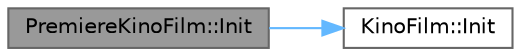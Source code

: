 digraph "PremiereKinoFilm::Init"
{
 // LATEX_PDF_SIZE
  bgcolor="transparent";
  edge [fontname=Helvetica,fontsize=10,labelfontname=Helvetica,labelfontsize=10];
  node [fontname=Helvetica,fontsize=10,shape=box,height=0.2,width=0.4];
  rankdir="LR";
  Node1 [id="Node000001",label="PremiereKinoFilm::Init",height=0.2,width=0.4,color="gray40", fillcolor="grey60", style="filled", fontcolor="black",tooltip="Инициализирует объект класса PremiereKionFilm заданными значениями."];
  Node1 -> Node2 [id="edge1_Node000001_Node000002",color="steelblue1",style="solid",tooltip=" "];
  Node2 [id="Node000002",label="KinoFilm::Init",height=0.2,width=0.4,color="grey40", fillcolor="white", style="filled",URL="$class_kino_film.html#a7453592696c1b8f2b0fcda725cb6e524",tooltip="Инициализирует объект класса KionFilm заданными значениями."];
}
